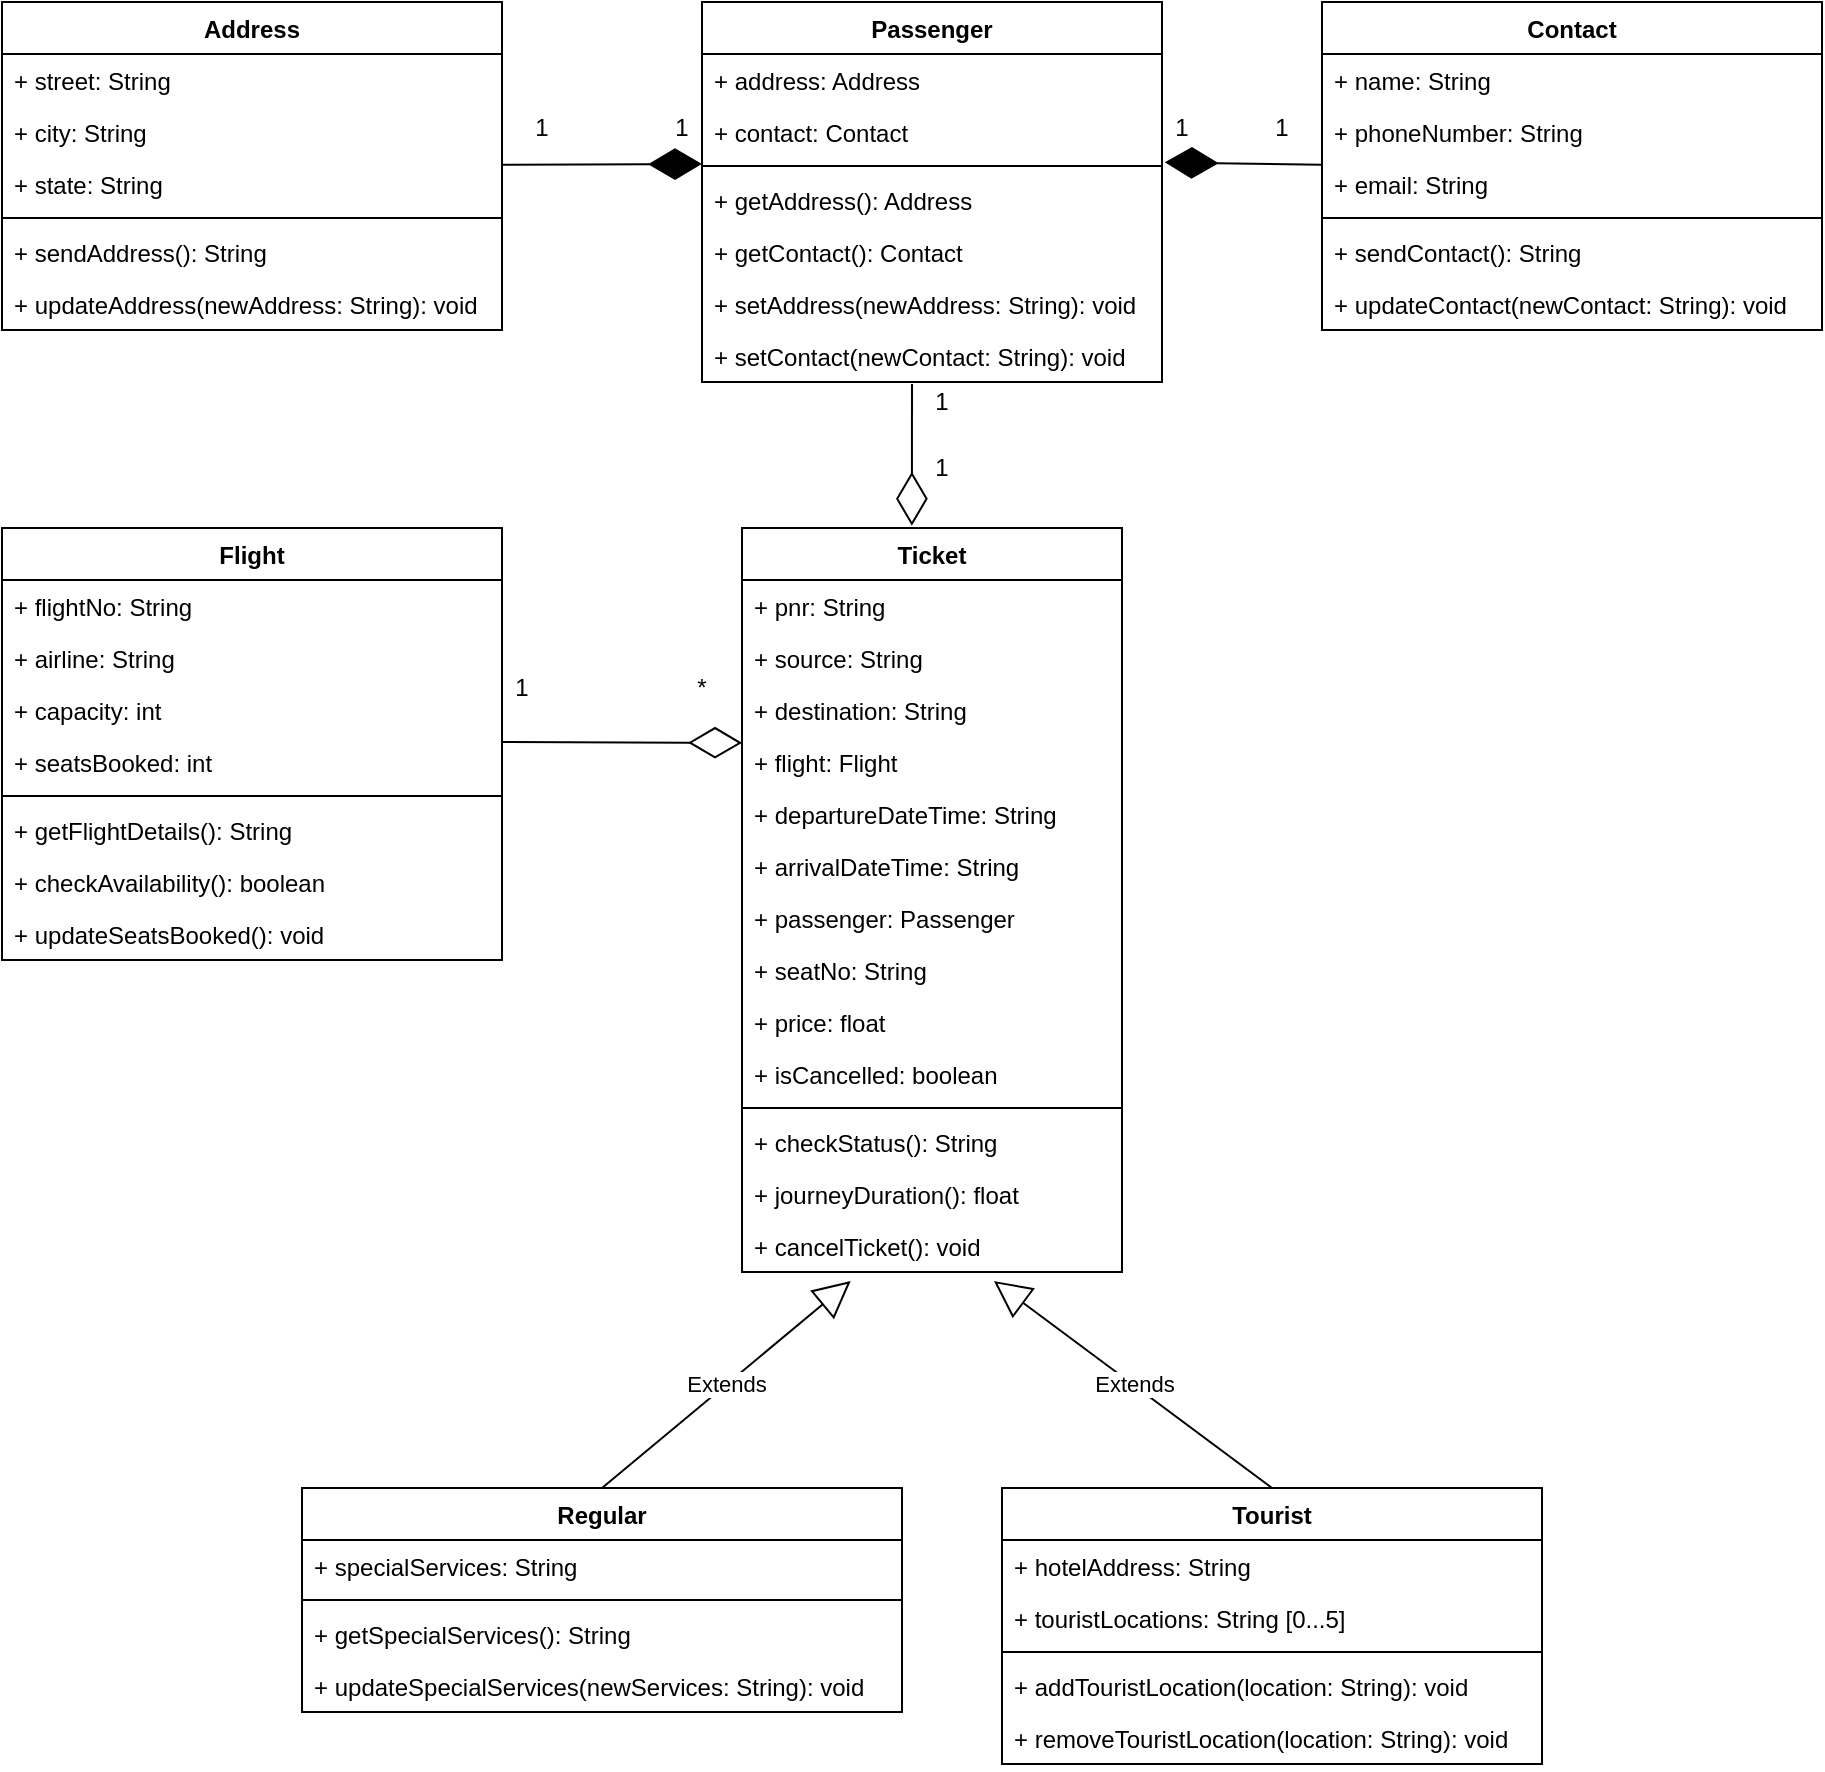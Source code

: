 <mxfile version="14.6.1" type="google"><diagram id="C5RBs43oDa-KdzZeNtuy" name="Page-1"><mxGraphModel dx="1021" dy="567" grid="1" gridSize="10" guides="1" tooltips="1" connect="1" arrows="1" fold="1" page="1" pageScale="1" pageWidth="827" pageHeight="1169" math="0" shadow="0"><root><mxCell id="WIyWlLk6GJQsqaUBKTNV-0"/><mxCell id="WIyWlLk6GJQsqaUBKTNV-1" parent="WIyWlLk6GJQsqaUBKTNV-0"/><mxCell id="eDmOFy84dn9MktttWQET-0" value="Passenger" style="swimlane;fontStyle=1;align=center;verticalAlign=top;childLayout=stackLayout;horizontal=1;startSize=26;horizontalStack=0;resizeParent=1;resizeParentMax=0;resizeLast=0;collapsible=1;marginBottom=0;" vertex="1" parent="WIyWlLk6GJQsqaUBKTNV-1"><mxGeometry x="700" y="57" width="230" height="190" as="geometry"/></mxCell><mxCell id="eDmOFy84dn9MktttWQET-1" value="+ address: Address" style="text;strokeColor=none;fillColor=none;align=left;verticalAlign=top;spacingLeft=4;spacingRight=4;overflow=hidden;rotatable=0;points=[[0,0.5],[1,0.5]];portConstraint=eastwest;" vertex="1" parent="eDmOFy84dn9MktttWQET-0"><mxGeometry y="26" width="230" height="26" as="geometry"/></mxCell><mxCell id="eDmOFy84dn9MktttWQET-42" value="+ contact: Contact" style="text;strokeColor=none;fillColor=none;align=left;verticalAlign=top;spacingLeft=4;spacingRight=4;overflow=hidden;rotatable=0;points=[[0,0.5],[1,0.5]];portConstraint=eastwest;" vertex="1" parent="eDmOFy84dn9MktttWQET-0"><mxGeometry y="52" width="230" height="26" as="geometry"/></mxCell><mxCell id="eDmOFy84dn9MktttWQET-2" value="" style="line;strokeWidth=1;fillColor=none;align=left;verticalAlign=middle;spacingTop=-1;spacingLeft=3;spacingRight=3;rotatable=0;labelPosition=right;points=[];portConstraint=eastwest;" vertex="1" parent="eDmOFy84dn9MktttWQET-0"><mxGeometry y="78" width="230" height="8" as="geometry"/></mxCell><mxCell id="eDmOFy84dn9MktttWQET-3" value="+ getAddress(): Address" style="text;strokeColor=none;fillColor=none;align=left;verticalAlign=top;spacingLeft=4;spacingRight=4;overflow=hidden;rotatable=0;points=[[0,0.5],[1,0.5]];portConstraint=eastwest;" vertex="1" parent="eDmOFy84dn9MktttWQET-0"><mxGeometry y="86" width="230" height="26" as="geometry"/></mxCell><mxCell id="eDmOFy84dn9MktttWQET-81" value="+ getContact(): Contact" style="text;strokeColor=none;fillColor=none;align=left;verticalAlign=top;spacingLeft=4;spacingRight=4;overflow=hidden;rotatable=0;points=[[0,0.5],[1,0.5]];portConstraint=eastwest;" vertex="1" parent="eDmOFy84dn9MktttWQET-0"><mxGeometry y="112" width="230" height="26" as="geometry"/></mxCell><mxCell id="eDmOFy84dn9MktttWQET-82" value="+ setAddress(newAddress: String): void" style="text;strokeColor=none;fillColor=none;align=left;verticalAlign=top;spacingLeft=4;spacingRight=4;overflow=hidden;rotatable=0;points=[[0,0.5],[1,0.5]];portConstraint=eastwest;" vertex="1" parent="eDmOFy84dn9MktttWQET-0"><mxGeometry y="138" width="230" height="26" as="geometry"/></mxCell><mxCell id="eDmOFy84dn9MktttWQET-41" value="+ setContact(newContact: String): void" style="text;strokeColor=none;fillColor=none;align=left;verticalAlign=top;spacingLeft=4;spacingRight=4;overflow=hidden;rotatable=0;points=[[0,0.5],[1,0.5]];portConstraint=eastwest;" vertex="1" parent="eDmOFy84dn9MktttWQET-0"><mxGeometry y="164" width="230" height="26" as="geometry"/></mxCell><mxCell id="eDmOFy84dn9MktttWQET-4" value="Ticket" style="swimlane;fontStyle=1;align=center;verticalAlign=top;childLayout=stackLayout;horizontal=1;startSize=26;horizontalStack=0;resizeParent=1;resizeParentMax=0;resizeLast=0;collapsible=1;marginBottom=0;" vertex="1" parent="WIyWlLk6GJQsqaUBKTNV-1"><mxGeometry x="720" y="320" width="190" height="372" as="geometry"/></mxCell><mxCell id="eDmOFy84dn9MktttWQET-5" value="+ pnr: String" style="text;strokeColor=none;fillColor=none;align=left;verticalAlign=top;spacingLeft=4;spacingRight=4;overflow=hidden;rotatable=0;points=[[0,0.5],[1,0.5]];portConstraint=eastwest;" vertex="1" parent="eDmOFy84dn9MktttWQET-4"><mxGeometry y="26" width="190" height="26" as="geometry"/></mxCell><mxCell id="eDmOFy84dn9MktttWQET-44" value="+ source: String" style="text;strokeColor=none;fillColor=none;align=left;verticalAlign=top;spacingLeft=4;spacingRight=4;overflow=hidden;rotatable=0;points=[[0,0.5],[1,0.5]];portConstraint=eastwest;" vertex="1" parent="eDmOFy84dn9MktttWQET-4"><mxGeometry y="52" width="190" height="26" as="geometry"/></mxCell><mxCell id="eDmOFy84dn9MktttWQET-45" value="+ destination: String" style="text;strokeColor=none;fillColor=none;align=left;verticalAlign=top;spacingLeft=4;spacingRight=4;overflow=hidden;rotatable=0;points=[[0,0.5],[1,0.5]];portConstraint=eastwest;" vertex="1" parent="eDmOFy84dn9MktttWQET-4"><mxGeometry y="78" width="190" height="26" as="geometry"/></mxCell><mxCell id="eDmOFy84dn9MktttWQET-43" value="+ flight: Flight" style="text;strokeColor=none;fillColor=none;align=left;verticalAlign=top;spacingLeft=4;spacingRight=4;overflow=hidden;rotatable=0;points=[[0,0.5],[1,0.5]];portConstraint=eastwest;" vertex="1" parent="eDmOFy84dn9MktttWQET-4"><mxGeometry y="104" width="190" height="26" as="geometry"/></mxCell><mxCell id="eDmOFy84dn9MktttWQET-46" value="+ departureDateTime: String" style="text;strokeColor=none;fillColor=none;align=left;verticalAlign=top;spacingLeft=4;spacingRight=4;overflow=hidden;rotatable=0;points=[[0,0.5],[1,0.5]];portConstraint=eastwest;" vertex="1" parent="eDmOFy84dn9MktttWQET-4"><mxGeometry y="130" width="190" height="26" as="geometry"/></mxCell><mxCell id="eDmOFy84dn9MktttWQET-47" value="+ arrivalDateTime: String" style="text;strokeColor=none;fillColor=none;align=left;verticalAlign=top;spacingLeft=4;spacingRight=4;overflow=hidden;rotatable=0;points=[[0,0.5],[1,0.5]];portConstraint=eastwest;" vertex="1" parent="eDmOFy84dn9MktttWQET-4"><mxGeometry y="156" width="190" height="26" as="geometry"/></mxCell><mxCell id="eDmOFy84dn9MktttWQET-48" value="+ passenger: Passenger" style="text;strokeColor=none;fillColor=none;align=left;verticalAlign=top;spacingLeft=4;spacingRight=4;overflow=hidden;rotatable=0;points=[[0,0.5],[1,0.5]];portConstraint=eastwest;" vertex="1" parent="eDmOFy84dn9MktttWQET-4"><mxGeometry y="182" width="190" height="26" as="geometry"/></mxCell><mxCell id="eDmOFy84dn9MktttWQET-49" value="+ seatNo: String" style="text;strokeColor=none;fillColor=none;align=left;verticalAlign=top;spacingLeft=4;spacingRight=4;overflow=hidden;rotatable=0;points=[[0,0.5],[1,0.5]];portConstraint=eastwest;" vertex="1" parent="eDmOFy84dn9MktttWQET-4"><mxGeometry y="208" width="190" height="26" as="geometry"/></mxCell><mxCell id="eDmOFy84dn9MktttWQET-50" value="+ price: float" style="text;strokeColor=none;fillColor=none;align=left;verticalAlign=top;spacingLeft=4;spacingRight=4;overflow=hidden;rotatable=0;points=[[0,0.5],[1,0.5]];portConstraint=eastwest;" vertex="1" parent="eDmOFy84dn9MktttWQET-4"><mxGeometry y="234" width="190" height="26" as="geometry"/></mxCell><mxCell id="eDmOFy84dn9MktttWQET-51" value="+ isCancelled: boolean" style="text;strokeColor=none;fillColor=none;align=left;verticalAlign=top;spacingLeft=4;spacingRight=4;overflow=hidden;rotatable=0;points=[[0,0.5],[1,0.5]];portConstraint=eastwest;" vertex="1" parent="eDmOFy84dn9MktttWQET-4"><mxGeometry y="260" width="190" height="26" as="geometry"/></mxCell><mxCell id="eDmOFy84dn9MktttWQET-6" value="" style="line;strokeWidth=1;fillColor=none;align=left;verticalAlign=middle;spacingTop=-1;spacingLeft=3;spacingRight=3;rotatable=0;labelPosition=right;points=[];portConstraint=eastwest;" vertex="1" parent="eDmOFy84dn9MktttWQET-4"><mxGeometry y="286" width="190" height="8" as="geometry"/></mxCell><mxCell id="eDmOFy84dn9MktttWQET-7" value="+ checkStatus(): String" style="text;strokeColor=none;fillColor=none;align=left;verticalAlign=top;spacingLeft=4;spacingRight=4;overflow=hidden;rotatable=0;points=[[0,0.5],[1,0.5]];portConstraint=eastwest;" vertex="1" parent="eDmOFy84dn9MktttWQET-4"><mxGeometry y="294" width="190" height="26" as="geometry"/></mxCell><mxCell id="eDmOFy84dn9MktttWQET-52" value="+ journeyDuration(): float" style="text;strokeColor=none;fillColor=none;align=left;verticalAlign=top;spacingLeft=4;spacingRight=4;overflow=hidden;rotatable=0;points=[[0,0.5],[1,0.5]];portConstraint=eastwest;" vertex="1" parent="eDmOFy84dn9MktttWQET-4"><mxGeometry y="320" width="190" height="26" as="geometry"/></mxCell><mxCell id="eDmOFy84dn9MktttWQET-53" value="+ cancelTicket(): void" style="text;strokeColor=none;fillColor=none;align=left;verticalAlign=top;spacingLeft=4;spacingRight=4;overflow=hidden;rotatable=0;points=[[0,0.5],[1,0.5]];portConstraint=eastwest;" vertex="1" parent="eDmOFy84dn9MktttWQET-4"><mxGeometry y="346" width="190" height="26" as="geometry"/></mxCell><mxCell id="eDmOFy84dn9MktttWQET-8" value="Regular" style="swimlane;fontStyle=1;align=center;verticalAlign=top;childLayout=stackLayout;horizontal=1;startSize=26;horizontalStack=0;resizeParent=1;resizeParentMax=0;resizeLast=0;collapsible=1;marginBottom=0;" vertex="1" parent="WIyWlLk6GJQsqaUBKTNV-1"><mxGeometry x="500" y="800" width="300" height="112" as="geometry"/></mxCell><mxCell id="eDmOFy84dn9MktttWQET-9" value="+ specialServices: String" style="text;strokeColor=none;fillColor=none;align=left;verticalAlign=top;spacingLeft=4;spacingRight=4;overflow=hidden;rotatable=0;points=[[0,0.5],[1,0.5]];portConstraint=eastwest;" vertex="1" parent="eDmOFy84dn9MktttWQET-8"><mxGeometry y="26" width="300" height="26" as="geometry"/></mxCell><mxCell id="eDmOFy84dn9MktttWQET-10" value="" style="line;strokeWidth=1;fillColor=none;align=left;verticalAlign=middle;spacingTop=-1;spacingLeft=3;spacingRight=3;rotatable=0;labelPosition=right;points=[];portConstraint=eastwest;" vertex="1" parent="eDmOFy84dn9MktttWQET-8"><mxGeometry y="52" width="300" height="8" as="geometry"/></mxCell><mxCell id="eDmOFy84dn9MktttWQET-11" value="+ getSpecialServices(): String" style="text;strokeColor=none;fillColor=none;align=left;verticalAlign=top;spacingLeft=4;spacingRight=4;overflow=hidden;rotatable=0;points=[[0,0.5],[1,0.5]];portConstraint=eastwest;" vertex="1" parent="eDmOFy84dn9MktttWQET-8"><mxGeometry y="60" width="300" height="26" as="geometry"/></mxCell><mxCell id="eDmOFy84dn9MktttWQET-54" value="+ updateSpecialServices(newServices: String): void" style="text;strokeColor=none;fillColor=none;align=left;verticalAlign=top;spacingLeft=4;spacingRight=4;overflow=hidden;rotatable=0;points=[[0,0.5],[1,0.5]];portConstraint=eastwest;" vertex="1" parent="eDmOFy84dn9MktttWQET-8"><mxGeometry y="86" width="300" height="26" as="geometry"/></mxCell><mxCell id="eDmOFy84dn9MktttWQET-12" value="Tourist" style="swimlane;fontStyle=1;align=center;verticalAlign=top;childLayout=stackLayout;horizontal=1;startSize=26;horizontalStack=0;resizeParent=1;resizeParentMax=0;resizeLast=0;collapsible=1;marginBottom=0;" vertex="1" parent="WIyWlLk6GJQsqaUBKTNV-1"><mxGeometry x="850" y="800" width="270" height="138" as="geometry"/></mxCell><mxCell id="eDmOFy84dn9MktttWQET-13" value="+ hotelAddress: String" style="text;strokeColor=none;fillColor=none;align=left;verticalAlign=top;spacingLeft=4;spacingRight=4;overflow=hidden;rotatable=0;points=[[0,0.5],[1,0.5]];portConstraint=eastwest;" vertex="1" parent="eDmOFy84dn9MktttWQET-12"><mxGeometry y="26" width="270" height="26" as="geometry"/></mxCell><mxCell id="eDmOFy84dn9MktttWQET-33" value="+ touristLocations: String [0...5]" style="text;strokeColor=none;fillColor=none;align=left;verticalAlign=top;spacingLeft=4;spacingRight=4;overflow=hidden;rotatable=0;points=[[0,0.5],[1,0.5]];portConstraint=eastwest;" vertex="1" parent="eDmOFy84dn9MktttWQET-12"><mxGeometry y="52" width="270" height="26" as="geometry"/></mxCell><mxCell id="eDmOFy84dn9MktttWQET-14" value="" style="line;strokeWidth=1;fillColor=none;align=left;verticalAlign=middle;spacingTop=-1;spacingLeft=3;spacingRight=3;rotatable=0;labelPosition=right;points=[];portConstraint=eastwest;" vertex="1" parent="eDmOFy84dn9MktttWQET-12"><mxGeometry y="78" width="270" height="8" as="geometry"/></mxCell><mxCell id="eDmOFy84dn9MktttWQET-15" value="+ addTouristLocation(location: String): void" style="text;strokeColor=none;fillColor=none;align=left;verticalAlign=top;spacingLeft=4;spacingRight=4;overflow=hidden;rotatable=0;points=[[0,0.5],[1,0.5]];portConstraint=eastwest;" vertex="1" parent="eDmOFy84dn9MktttWQET-12"><mxGeometry y="86" width="270" height="26" as="geometry"/></mxCell><mxCell id="eDmOFy84dn9MktttWQET-55" value="+ removeTouristLocation(location: String): void" style="text;strokeColor=none;fillColor=none;align=left;verticalAlign=top;spacingLeft=4;spacingRight=4;overflow=hidden;rotatable=0;points=[[0,0.5],[1,0.5]];portConstraint=eastwest;" vertex="1" parent="eDmOFy84dn9MktttWQET-12"><mxGeometry y="112" width="270" height="26" as="geometry"/></mxCell><mxCell id="eDmOFy84dn9MktttWQET-16" value="Flight" style="swimlane;fontStyle=1;align=center;verticalAlign=top;childLayout=stackLayout;horizontal=1;startSize=26;horizontalStack=0;resizeParent=1;resizeParentMax=0;resizeLast=0;collapsible=1;marginBottom=0;" vertex="1" parent="WIyWlLk6GJQsqaUBKTNV-1"><mxGeometry x="350" y="320" width="250" height="216" as="geometry"/></mxCell><mxCell id="eDmOFy84dn9MktttWQET-17" value="+ flightNo: String" style="text;strokeColor=none;fillColor=none;align=left;verticalAlign=top;spacingLeft=4;spacingRight=4;overflow=hidden;rotatable=0;points=[[0,0.5],[1,0.5]];portConstraint=eastwest;" vertex="1" parent="eDmOFy84dn9MktttWQET-16"><mxGeometry y="26" width="250" height="26" as="geometry"/></mxCell><mxCell id="eDmOFy84dn9MktttWQET-56" value="+ airline: String" style="text;strokeColor=none;fillColor=none;align=left;verticalAlign=top;spacingLeft=4;spacingRight=4;overflow=hidden;rotatable=0;points=[[0,0.5],[1,0.5]];portConstraint=eastwest;" vertex="1" parent="eDmOFy84dn9MktttWQET-16"><mxGeometry y="52" width="250" height="26" as="geometry"/></mxCell><mxCell id="eDmOFy84dn9MktttWQET-57" value="+ capacity: int" style="text;strokeColor=none;fillColor=none;align=left;verticalAlign=top;spacingLeft=4;spacingRight=4;overflow=hidden;rotatable=0;points=[[0,0.5],[1,0.5]];portConstraint=eastwest;" vertex="1" parent="eDmOFy84dn9MktttWQET-16"><mxGeometry y="78" width="250" height="26" as="geometry"/></mxCell><mxCell id="eDmOFy84dn9MktttWQET-58" value="+ seatsBooked: int" style="text;strokeColor=none;fillColor=none;align=left;verticalAlign=top;spacingLeft=4;spacingRight=4;overflow=hidden;rotatable=0;points=[[0,0.5],[1,0.5]];portConstraint=eastwest;" vertex="1" parent="eDmOFy84dn9MktttWQET-16"><mxGeometry y="104" width="250" height="26" as="geometry"/></mxCell><mxCell id="eDmOFy84dn9MktttWQET-18" value="" style="line;strokeWidth=1;fillColor=none;align=left;verticalAlign=middle;spacingTop=-1;spacingLeft=3;spacingRight=3;rotatable=0;labelPosition=right;points=[];portConstraint=eastwest;" vertex="1" parent="eDmOFy84dn9MktttWQET-16"><mxGeometry y="130" width="250" height="8" as="geometry"/></mxCell><mxCell id="eDmOFy84dn9MktttWQET-19" value="+ getFlightDetails(): String" style="text;strokeColor=none;fillColor=none;align=left;verticalAlign=top;spacingLeft=4;spacingRight=4;overflow=hidden;rotatable=0;points=[[0,0.5],[1,0.5]];portConstraint=eastwest;" vertex="1" parent="eDmOFy84dn9MktttWQET-16"><mxGeometry y="138" width="250" height="26" as="geometry"/></mxCell><mxCell id="eDmOFy84dn9MktttWQET-59" value="+ checkAvailability(): boolean" style="text;strokeColor=none;fillColor=none;align=left;verticalAlign=top;spacingLeft=4;spacingRight=4;overflow=hidden;rotatable=0;points=[[0,0.5],[1,0.5]];portConstraint=eastwest;" vertex="1" parent="eDmOFy84dn9MktttWQET-16"><mxGeometry y="164" width="250" height="26" as="geometry"/></mxCell><mxCell id="eDmOFy84dn9MktttWQET-60" value="+ updateSeatsBooked(): void" style="text;strokeColor=none;fillColor=none;align=left;verticalAlign=top;spacingLeft=4;spacingRight=4;overflow=hidden;rotatable=0;points=[[0,0.5],[1,0.5]];portConstraint=eastwest;" vertex="1" parent="eDmOFy84dn9MktttWQET-16"><mxGeometry y="190" width="250" height="26" as="geometry"/></mxCell><mxCell id="eDmOFy84dn9MktttWQET-20" value="Contact" style="swimlane;fontStyle=1;align=center;verticalAlign=top;childLayout=stackLayout;horizontal=1;startSize=26;horizontalStack=0;resizeParent=1;resizeParentMax=0;resizeLast=0;collapsible=1;marginBottom=0;" vertex="1" parent="WIyWlLk6GJQsqaUBKTNV-1"><mxGeometry x="1010" y="57" width="250" height="164" as="geometry"/></mxCell><mxCell id="eDmOFy84dn9MktttWQET-34" value="+ name: String" style="text;strokeColor=none;fillColor=none;align=left;verticalAlign=top;spacingLeft=4;spacingRight=4;overflow=hidden;rotatable=0;points=[[0,0.5],[1,0.5]];portConstraint=eastwest;" vertex="1" parent="eDmOFy84dn9MktttWQET-20"><mxGeometry y="26" width="250" height="26" as="geometry"/></mxCell><mxCell id="eDmOFy84dn9MktttWQET-35" value="+ phoneNumber: String" style="text;strokeColor=none;fillColor=none;align=left;verticalAlign=top;spacingLeft=4;spacingRight=4;overflow=hidden;rotatable=0;points=[[0,0.5],[1,0.5]];portConstraint=eastwest;" vertex="1" parent="eDmOFy84dn9MktttWQET-20"><mxGeometry y="52" width="250" height="26" as="geometry"/></mxCell><mxCell id="eDmOFy84dn9MktttWQET-21" value="+ email: String" style="text;strokeColor=none;fillColor=none;align=left;verticalAlign=top;spacingLeft=4;spacingRight=4;overflow=hidden;rotatable=0;points=[[0,0.5],[1,0.5]];portConstraint=eastwest;" vertex="1" parent="eDmOFy84dn9MktttWQET-20"><mxGeometry y="78" width="250" height="26" as="geometry"/></mxCell><mxCell id="eDmOFy84dn9MktttWQET-22" value="" style="line;strokeWidth=1;fillColor=none;align=left;verticalAlign=middle;spacingTop=-1;spacingLeft=3;spacingRight=3;rotatable=0;labelPosition=right;points=[];portConstraint=eastwest;" vertex="1" parent="eDmOFy84dn9MktttWQET-20"><mxGeometry y="104" width="250" height="8" as="geometry"/></mxCell><mxCell id="eDmOFy84dn9MktttWQET-23" value="+ sendContact(): String" style="text;strokeColor=none;fillColor=none;align=left;verticalAlign=top;spacingLeft=4;spacingRight=4;overflow=hidden;rotatable=0;points=[[0,0.5],[1,0.5]];portConstraint=eastwest;" vertex="1" parent="eDmOFy84dn9MktttWQET-20"><mxGeometry y="112" width="250" height="26" as="geometry"/></mxCell><mxCell id="eDmOFy84dn9MktttWQET-40" value="+ updateContact(newContact: String): void" style="text;strokeColor=none;fillColor=none;align=left;verticalAlign=top;spacingLeft=4;spacingRight=4;overflow=hidden;rotatable=0;points=[[0,0.5],[1,0.5]];portConstraint=eastwest;" vertex="1" parent="eDmOFy84dn9MktttWQET-20"><mxGeometry y="138" width="250" height="26" as="geometry"/></mxCell><mxCell id="eDmOFy84dn9MktttWQET-24" value="Address" style="swimlane;fontStyle=1;align=center;verticalAlign=top;childLayout=stackLayout;horizontal=1;startSize=26;horizontalStack=0;resizeParent=1;resizeParentMax=0;resizeLast=0;collapsible=1;marginBottom=0;" vertex="1" parent="WIyWlLk6GJQsqaUBKTNV-1"><mxGeometry x="350" y="57" width="250" height="164" as="geometry"/></mxCell><mxCell id="eDmOFy84dn9MktttWQET-25" value="+ street: String" style="text;strokeColor=none;fillColor=none;align=left;verticalAlign=top;spacingLeft=4;spacingRight=4;overflow=hidden;rotatable=0;points=[[0,0.5],[1,0.5]];portConstraint=eastwest;" vertex="1" parent="eDmOFy84dn9MktttWQET-24"><mxGeometry y="26" width="250" height="26" as="geometry"/></mxCell><mxCell id="eDmOFy84dn9MktttWQET-37" value="+ city: String" style="text;strokeColor=none;fillColor=none;align=left;verticalAlign=top;spacingLeft=4;spacingRight=4;overflow=hidden;rotatable=0;points=[[0,0.5],[1,0.5]];portConstraint=eastwest;" vertex="1" parent="eDmOFy84dn9MktttWQET-24"><mxGeometry y="52" width="250" height="26" as="geometry"/></mxCell><mxCell id="eDmOFy84dn9MktttWQET-38" value="+ state: String" style="text;strokeColor=none;fillColor=none;align=left;verticalAlign=top;spacingLeft=4;spacingRight=4;overflow=hidden;rotatable=0;points=[[0,0.5],[1,0.5]];portConstraint=eastwest;" vertex="1" parent="eDmOFy84dn9MktttWQET-24"><mxGeometry y="78" width="250" height="26" as="geometry"/></mxCell><mxCell id="eDmOFy84dn9MktttWQET-26" value="" style="line;strokeWidth=1;fillColor=none;align=left;verticalAlign=middle;spacingTop=-1;spacingLeft=3;spacingRight=3;rotatable=0;labelPosition=right;points=[];portConstraint=eastwest;" vertex="1" parent="eDmOFy84dn9MktttWQET-24"><mxGeometry y="104" width="250" height="8" as="geometry"/></mxCell><mxCell id="eDmOFy84dn9MktttWQET-27" value="+ sendAddress(): String" style="text;strokeColor=none;fillColor=none;align=left;verticalAlign=top;spacingLeft=4;spacingRight=4;overflow=hidden;rotatable=0;points=[[0,0.5],[1,0.5]];portConstraint=eastwest;" vertex="1" parent="eDmOFy84dn9MktttWQET-24"><mxGeometry y="112" width="250" height="26" as="geometry"/></mxCell><mxCell id="eDmOFy84dn9MktttWQET-39" value="+ updateAddress(newAddress: String): void" style="text;strokeColor=none;fillColor=none;align=left;verticalAlign=top;spacingLeft=4;spacingRight=4;overflow=hidden;rotatable=0;points=[[0,0.5],[1,0.5]];portConstraint=eastwest;" vertex="1" parent="eDmOFy84dn9MktttWQET-24"><mxGeometry y="138" width="250" height="26" as="geometry"/></mxCell><mxCell id="eDmOFy84dn9MktttWQET-63" value="Extends" style="endArrow=block;endSize=16;endFill=0;html=1;exitX=0.5;exitY=0;exitDx=0;exitDy=0;entryX=0.286;entryY=1.174;entryDx=0;entryDy=0;entryPerimeter=0;" edge="1" parent="WIyWlLk6GJQsqaUBKTNV-1" source="eDmOFy84dn9MktttWQET-8" target="eDmOFy84dn9MktttWQET-53"><mxGeometry width="160" relative="1" as="geometry"><mxPoint x="740" y="800" as="sourcePoint"/><mxPoint x="810" y="670" as="targetPoint"/></mxGeometry></mxCell><mxCell id="eDmOFy84dn9MktttWQET-64" value="Extends" style="endArrow=block;endSize=16;endFill=0;html=1;exitX=0.5;exitY=0;exitDx=0;exitDy=0;entryX=0.663;entryY=1.174;entryDx=0;entryDy=0;entryPerimeter=0;" edge="1" parent="WIyWlLk6GJQsqaUBKTNV-1" source="eDmOFy84dn9MktttWQET-12" target="eDmOFy84dn9MktttWQET-53"><mxGeometry width="160" relative="1" as="geometry"><mxPoint x="770" y="813.48" as="sourcePoint"/><mxPoint x="964.34" y="700.004" as="targetPoint"/></mxGeometry></mxCell><mxCell id="eDmOFy84dn9MktttWQET-66" value="" style="endArrow=diamondThin;endFill=0;endSize=24;html=1;" edge="1" parent="WIyWlLk6GJQsqaUBKTNV-1"><mxGeometry width="160" relative="1" as="geometry"><mxPoint x="600" y="427" as="sourcePoint"/><mxPoint x="720" y="427.41" as="targetPoint"/></mxGeometry></mxCell><mxCell id="eDmOFy84dn9MktttWQET-67" value="" style="endArrow=diamondThin;endFill=0;endSize=24;html=1;entryX=0.447;entryY=-0.003;entryDx=0;entryDy=0;entryPerimeter=0;" edge="1" parent="WIyWlLk6GJQsqaUBKTNV-1" target="eDmOFy84dn9MktttWQET-4"><mxGeometry width="160" relative="1" as="geometry"><mxPoint x="805" y="248" as="sourcePoint"/><mxPoint x="1100" y="400.41" as="targetPoint"/></mxGeometry></mxCell><mxCell id="eDmOFy84dn9MktttWQET-68" value="" style="endArrow=diamondThin;endFill=1;endSize=24;html=1;" edge="1" parent="WIyWlLk6GJQsqaUBKTNV-1"><mxGeometry width="160" relative="1" as="geometry"><mxPoint x="600" y="138.41" as="sourcePoint"/><mxPoint x="700" y="138" as="targetPoint"/></mxGeometry></mxCell><mxCell id="eDmOFy84dn9MktttWQET-69" value="" style="endArrow=diamondThin;endFill=1;endSize=24;html=1;entryX=1.006;entryY=0.271;entryDx=0;entryDy=0;entryPerimeter=0;" edge="1" parent="WIyWlLk6GJQsqaUBKTNV-1" target="eDmOFy84dn9MktttWQET-2"><mxGeometry width="160" relative="1" as="geometry"><mxPoint x="1010" y="138.41" as="sourcePoint"/><mxPoint x="890" y="138" as="targetPoint"/></mxGeometry></mxCell><mxCell id="eDmOFy84dn9MktttWQET-71" value="1" style="text;html=1;strokeColor=none;fillColor=none;align=center;verticalAlign=middle;whiteSpace=wrap;rounded=0;" vertex="1" parent="WIyWlLk6GJQsqaUBKTNV-1"><mxGeometry x="800" y="247" width="40" height="20" as="geometry"/></mxCell><mxCell id="eDmOFy84dn9MktttWQET-72" value="1" style="text;html=1;strokeColor=none;fillColor=none;align=center;verticalAlign=middle;whiteSpace=wrap;rounded=0;" vertex="1" parent="WIyWlLk6GJQsqaUBKTNV-1"><mxGeometry x="670" y="110" width="40" height="20" as="geometry"/></mxCell><mxCell id="eDmOFy84dn9MktttWQET-73" value="1" style="text;html=1;strokeColor=none;fillColor=none;align=center;verticalAlign=middle;whiteSpace=wrap;rounded=0;" vertex="1" parent="WIyWlLk6GJQsqaUBKTNV-1"><mxGeometry x="600" y="110" width="40" height="20" as="geometry"/></mxCell><mxCell id="eDmOFy84dn9MktttWQET-74" value="1" style="text;html=1;strokeColor=none;fillColor=none;align=center;verticalAlign=middle;whiteSpace=wrap;rounded=0;" vertex="1" parent="WIyWlLk6GJQsqaUBKTNV-1"><mxGeometry x="970" y="110" width="40" height="20" as="geometry"/></mxCell><mxCell id="eDmOFy84dn9MktttWQET-75" value="1" style="text;html=1;strokeColor=none;fillColor=none;align=center;verticalAlign=middle;whiteSpace=wrap;rounded=0;" vertex="1" parent="WIyWlLk6GJQsqaUBKTNV-1"><mxGeometry x="920" y="110" width="40" height="20" as="geometry"/></mxCell><mxCell id="eDmOFy84dn9MktttWQET-78" value="1" style="text;html=1;strokeColor=none;fillColor=none;align=center;verticalAlign=middle;whiteSpace=wrap;rounded=0;" vertex="1" parent="WIyWlLk6GJQsqaUBKTNV-1"><mxGeometry x="800" y="280" width="40" height="20" as="geometry"/></mxCell><mxCell id="eDmOFy84dn9MktttWQET-79" value="*" style="text;html=1;strokeColor=none;fillColor=none;align=center;verticalAlign=middle;whiteSpace=wrap;rounded=0;" vertex="1" parent="WIyWlLk6GJQsqaUBKTNV-1"><mxGeometry x="680" y="390" width="40" height="20" as="geometry"/></mxCell><mxCell id="eDmOFy84dn9MktttWQET-80" value="1" style="text;html=1;strokeColor=none;fillColor=none;align=center;verticalAlign=middle;whiteSpace=wrap;rounded=0;" vertex="1" parent="WIyWlLk6GJQsqaUBKTNV-1"><mxGeometry x="590" y="390" width="40" height="20" as="geometry"/></mxCell></root></mxGraphModel></diagram></mxfile>